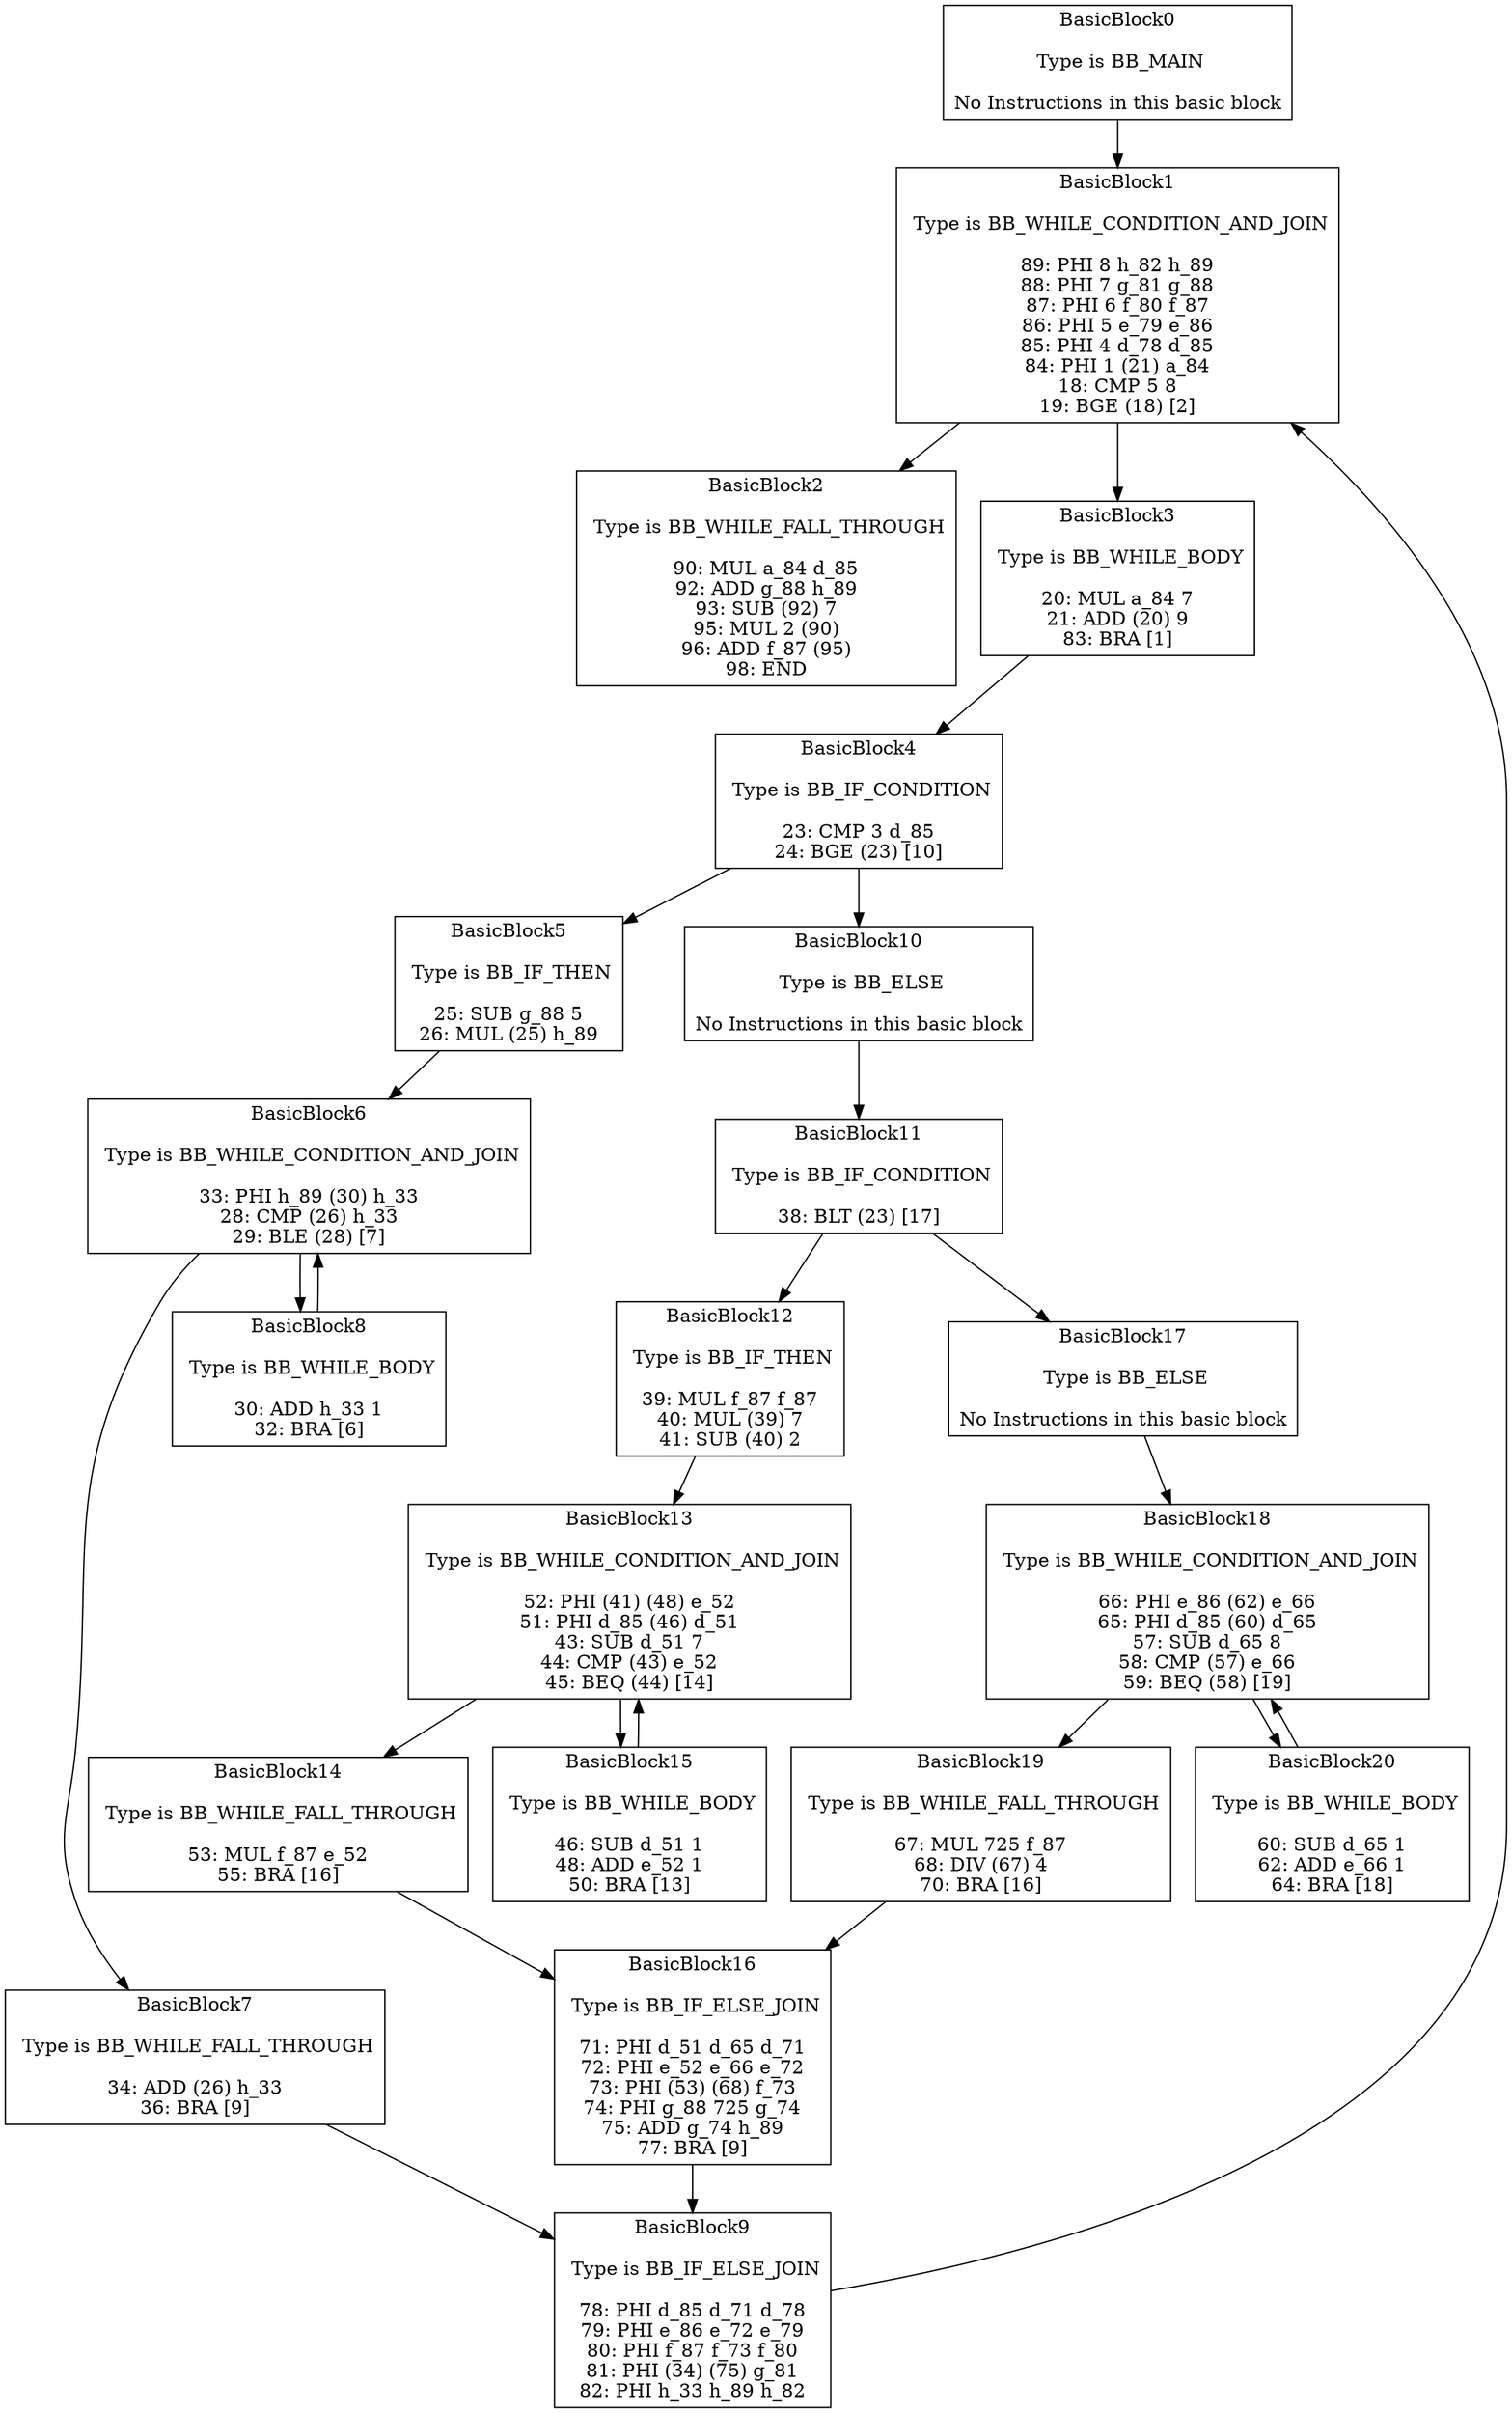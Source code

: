 digraph{
BasicBlock0 -> BasicBlock1
BasicBlock1 -> BasicBlock2
BasicBlock1 -> BasicBlock3
BasicBlock3 -> BasicBlock4
BasicBlock4 -> BasicBlock5
BasicBlock4 -> BasicBlock10
BasicBlock5 -> BasicBlock6
BasicBlock6 -> BasicBlock7
BasicBlock6 -> BasicBlock8
BasicBlock7 -> BasicBlock9
BasicBlock8 -> BasicBlock6
BasicBlock9 -> BasicBlock1
BasicBlock10 -> BasicBlock11
BasicBlock11 -> BasicBlock12
BasicBlock11 -> BasicBlock17
BasicBlock12 -> BasicBlock13
BasicBlock13 -> BasicBlock14
BasicBlock13 -> BasicBlock15
BasicBlock14 -> BasicBlock16
BasicBlock15 -> BasicBlock13
BasicBlock16 -> BasicBlock9
BasicBlock17 -> BasicBlock18
BasicBlock18 -> BasicBlock19
BasicBlock18 -> BasicBlock20
BasicBlock19 -> BasicBlock16
BasicBlock20 -> BasicBlock18
BasicBlock0[shape="box", label="BasicBlock0

 Type is BB_MAIN

No Instructions in this basic block
"]
BasicBlock1[shape="box", label="BasicBlock1

 Type is BB_WHILE_CONDITION_AND_JOIN

89: PHI 8 h_82 h_89
88: PHI 7 g_81 g_88
87: PHI 6 f_80 f_87
86: PHI 5 e_79 e_86
85: PHI 4 d_78 d_85
84: PHI 1 (21) a_84
18: CMP 5 8
19: BGE (18) [2]
"]
BasicBlock2[shape="box", label="BasicBlock2

 Type is BB_WHILE_FALL_THROUGH

90: MUL a_84 d_85
92: ADD g_88 h_89
93: SUB (92) 7
95: MUL 2 (90)
96: ADD f_87 (95)
98: END
"]
BasicBlock3[shape="box", label="BasicBlock3

 Type is BB_WHILE_BODY

20: MUL a_84 7
21: ADD (20) 9
83: BRA [1]
"]
BasicBlock4[shape="box", label="BasicBlock4

 Type is BB_IF_CONDITION

23: CMP 3 d_85
24: BGE (23) [10]
"]
BasicBlock5[shape="box", label="BasicBlock5

 Type is BB_IF_THEN

25: SUB g_88 5
26: MUL (25) h_89
"]
BasicBlock6[shape="box", label="BasicBlock6

 Type is BB_WHILE_CONDITION_AND_JOIN

33: PHI h_89 (30) h_33
28: CMP (26) h_33
29: BLE (28) [7]
"]
BasicBlock7[shape="box", label="BasicBlock7

 Type is BB_WHILE_FALL_THROUGH

34: ADD (26) h_33
36: BRA [9]
"]
BasicBlock9[shape="box", label="BasicBlock9

 Type is BB_IF_ELSE_JOIN

78: PHI d_85 d_71 d_78
79: PHI e_86 e_72 e_79
80: PHI f_87 f_73 f_80
81: PHI (34) (75) g_81
82: PHI h_33 h_89 h_82
"]
BasicBlock8[shape="box", label="BasicBlock8

 Type is BB_WHILE_BODY

30: ADD h_33 1
32: BRA [6]
"]
BasicBlock10[shape="box", label="BasicBlock10

 Type is BB_ELSE

No Instructions in this basic block
"]
BasicBlock11[shape="box", label="BasicBlock11

 Type is BB_IF_CONDITION

38: BLT (23) [17]
"]
BasicBlock12[shape="box", label="BasicBlock12

 Type is BB_IF_THEN

39: MUL f_87 f_87
40: MUL (39) 7
41: SUB (40) 2
"]
BasicBlock13[shape="box", label="BasicBlock13

 Type is BB_WHILE_CONDITION_AND_JOIN

52: PHI (41) (48) e_52
51: PHI d_85 (46) d_51
43: SUB d_51 7
44: CMP (43) e_52
45: BEQ (44) [14]
"]
BasicBlock14[shape="box", label="BasicBlock14

 Type is BB_WHILE_FALL_THROUGH

53: MUL f_87 e_52
55: BRA [16]
"]
BasicBlock16[shape="box", label="BasicBlock16

 Type is BB_IF_ELSE_JOIN

71: PHI d_51 d_65 d_71
72: PHI e_52 e_66 e_72
73: PHI (53) (68) f_73
74: PHI g_88 725 g_74
75: ADD g_74 h_89
77: BRA [9]
"]
BasicBlock15[shape="box", label="BasicBlock15

 Type is BB_WHILE_BODY

46: SUB d_51 1
48: ADD e_52 1
50: BRA [13]
"]
BasicBlock17[shape="box", label="BasicBlock17

 Type is BB_ELSE

No Instructions in this basic block
"]
BasicBlock18[shape="box", label="BasicBlock18

 Type is BB_WHILE_CONDITION_AND_JOIN

66: PHI e_86 (62) e_66
65: PHI d_85 (60) d_65
57: SUB d_65 8
58: CMP (57) e_66
59: BEQ (58) [19]
"]
BasicBlock19[shape="box", label="BasicBlock19

 Type is BB_WHILE_FALL_THROUGH

67: MUL 725 f_87
68: DIV (67) 4
70: BRA [16]
"]
BasicBlock20[shape="box", label="BasicBlock20

 Type is BB_WHILE_BODY

60: SUB d_65 1
62: ADD e_66 1
64: BRA [18]
"]
}
